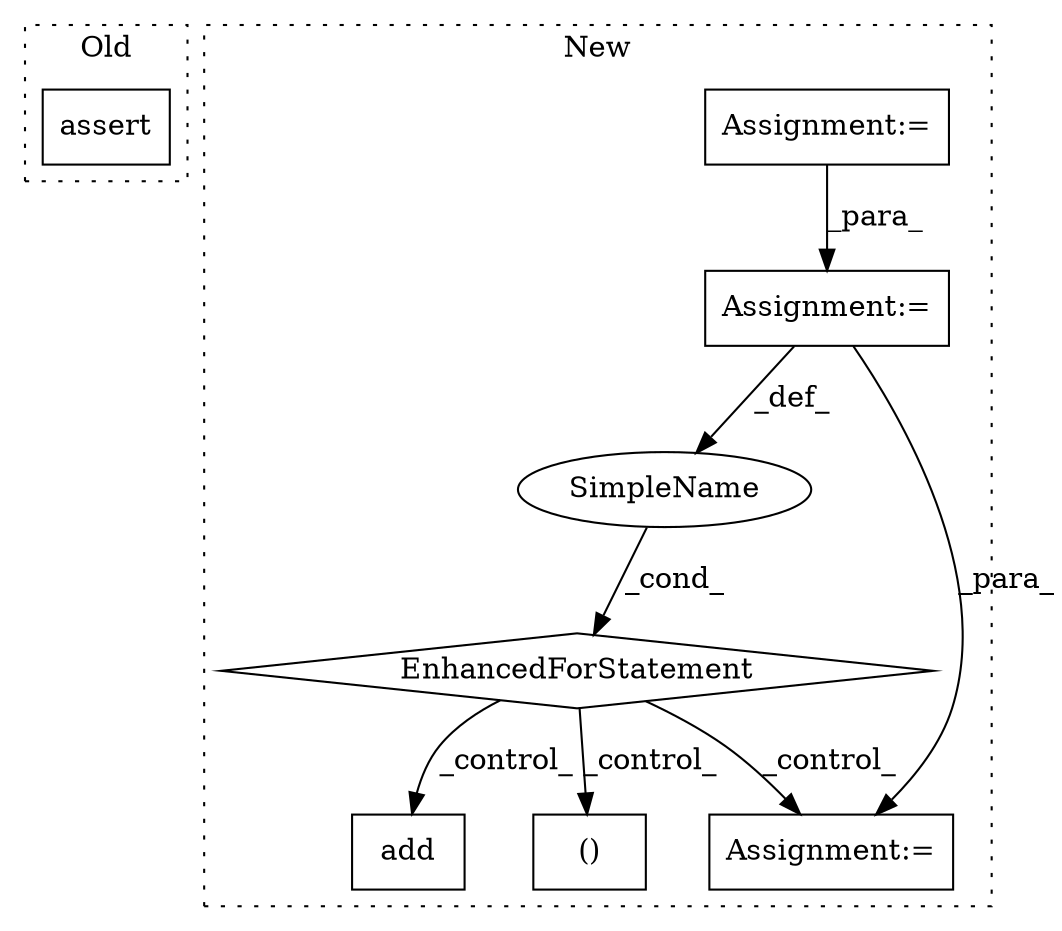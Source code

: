 digraph G {
subgraph cluster0 {
1 [label="assert" a="6" s="1715" l="7" shape="box"];
label = "Old";
style="dotted";
}
subgraph cluster1 {
2 [label="add" a="32" s="1187,1192" l="4,1" shape="box"];
3 [label="EnhancedForStatement" a="70" s="1000,1082" l="57,2" shape="diamond"];
4 [label="SimpleName" a="42" s="1064" l="4" shape="ellipse"];
5 [label="Assignment:=" a="7" s="981" l="11" shape="box"];
6 [label="()" a="106" s="1103" l="15" shape="box"];
7 [label="Assignment:=" a="7" s="1000,1082" l="57,2" shape="box"];
8 [label="Assignment:=" a="7" s="1118" l="2" shape="box"];
label = "New";
style="dotted";
}
3 -> 6 [label="_control_"];
3 -> 2 [label="_control_"];
3 -> 8 [label="_control_"];
4 -> 3 [label="_cond_"];
5 -> 7 [label="_para_"];
7 -> 4 [label="_def_"];
7 -> 8 [label="_para_"];
}